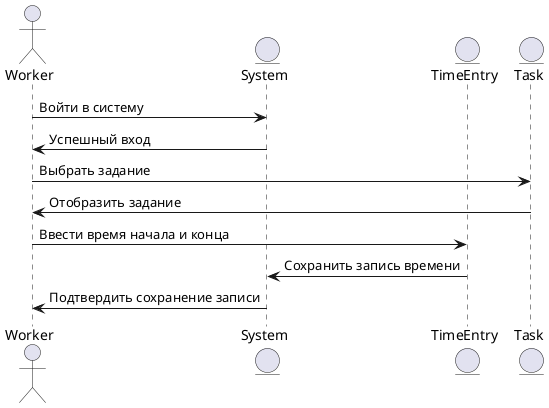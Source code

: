 @startuml
actor Worker
entity System
entity TimeEntry
entity Task

Worker -> System : Войти в систему
System -> Worker : Успешный вход
Worker -> Task : Выбрать задание
Task -> Worker : Отобразить задание
Worker -> TimeEntry : Ввести время начала и конца
TimeEntry -> System : Сохранить запись времени
System -> Worker : Подтвердить сохранение записи
@enduml